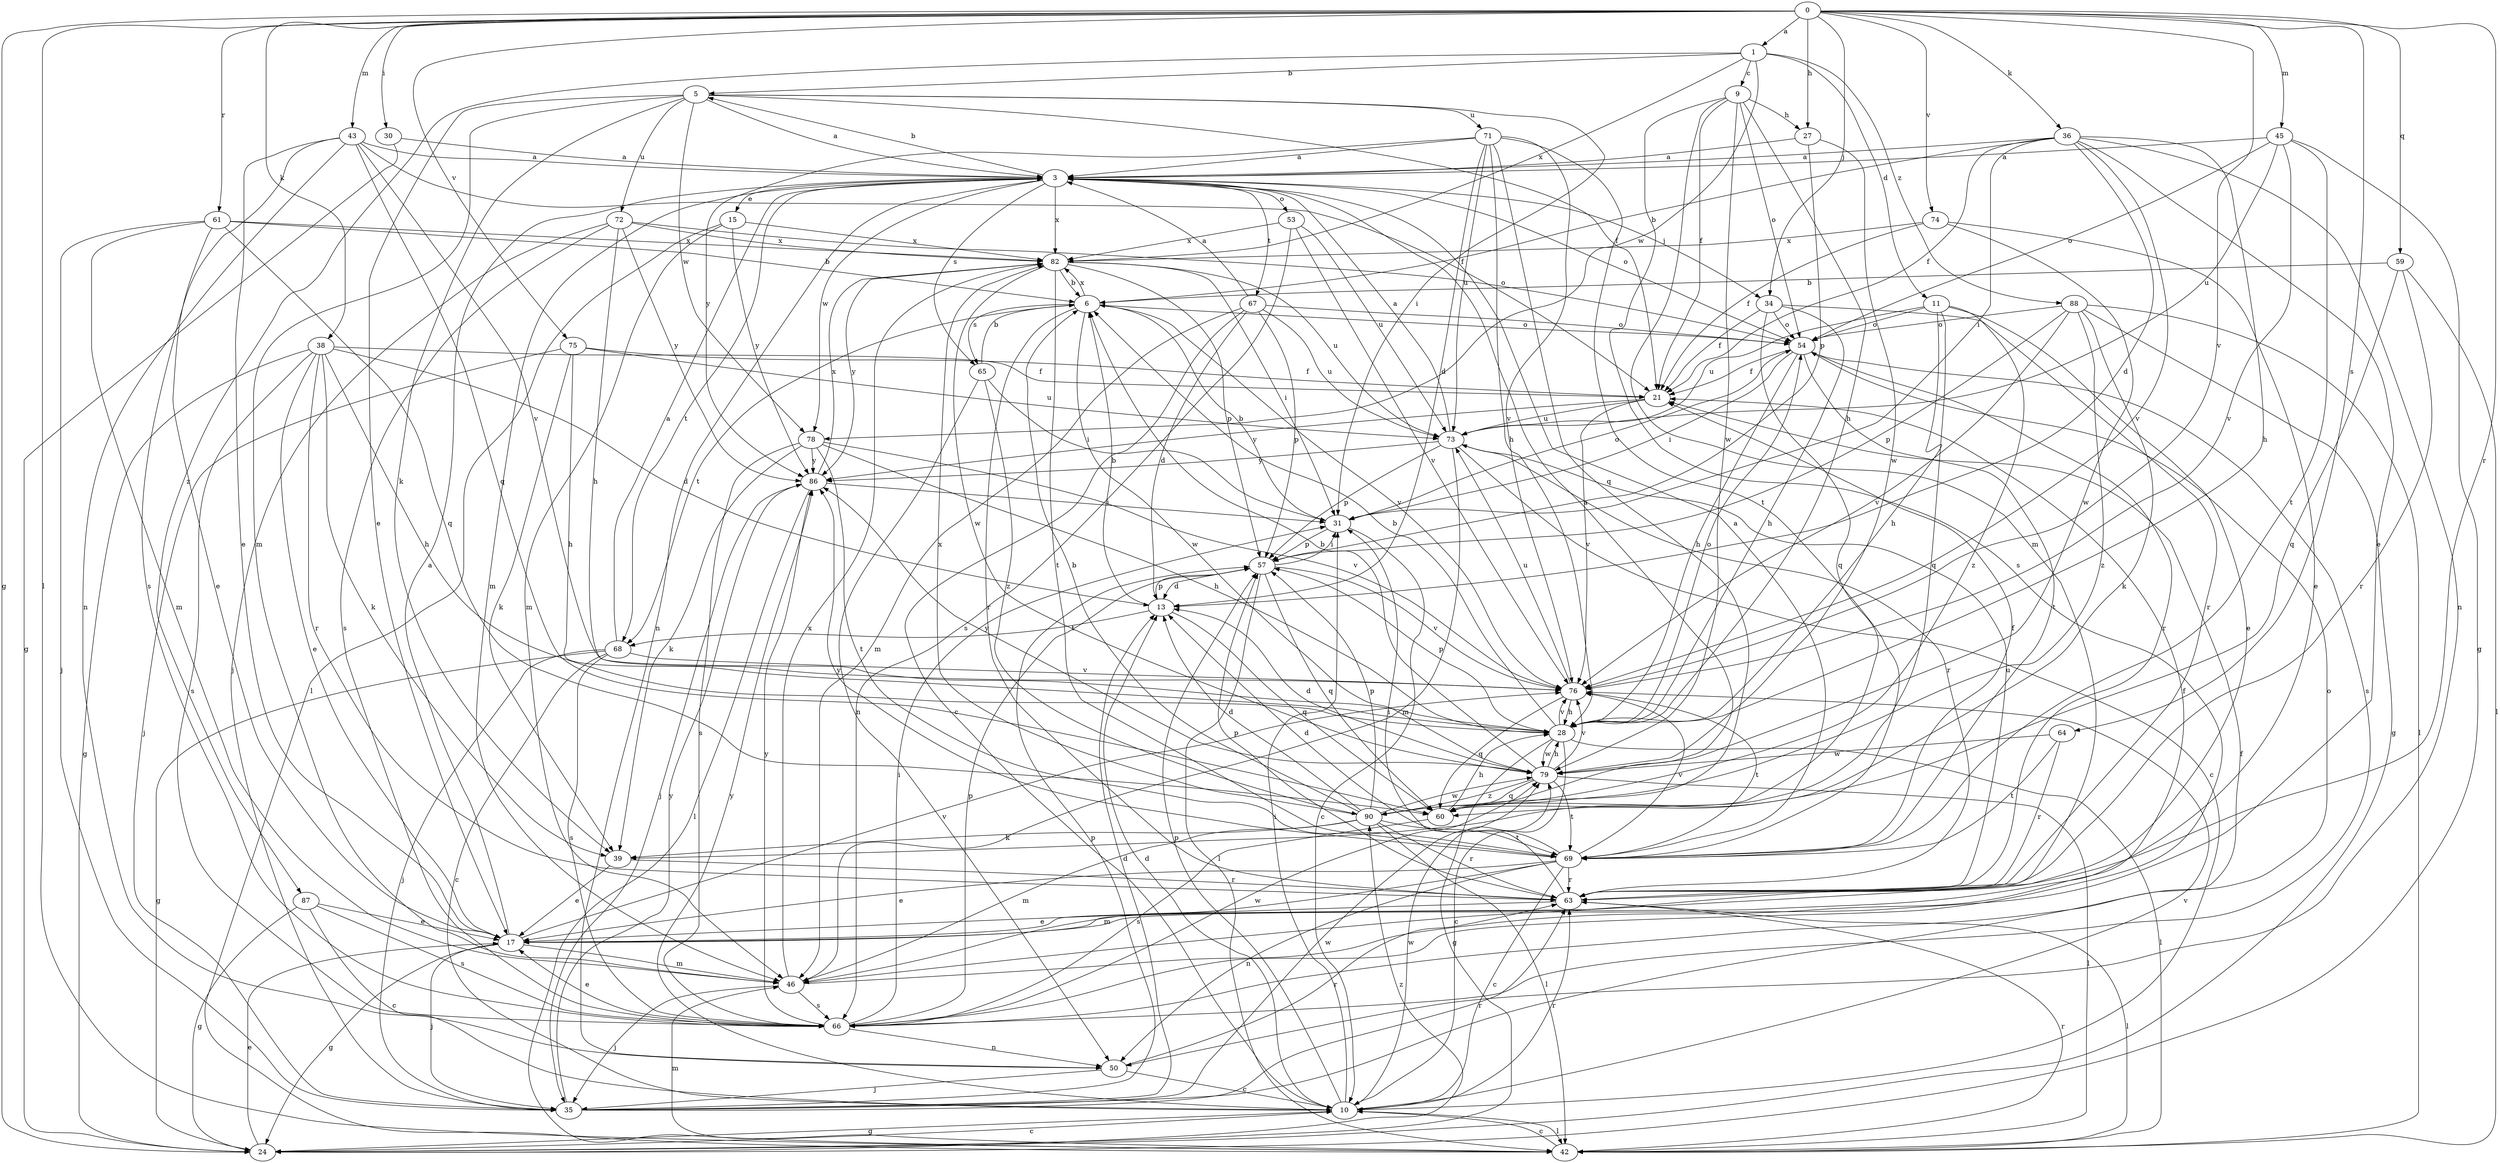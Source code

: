 strict digraph  {
0;
1;
3;
5;
6;
9;
10;
11;
13;
15;
17;
21;
24;
27;
28;
30;
31;
34;
35;
36;
38;
39;
42;
43;
45;
46;
50;
53;
54;
57;
59;
60;
61;
63;
64;
65;
66;
67;
68;
69;
71;
72;
73;
74;
75;
76;
78;
79;
82;
86;
87;
88;
90;
0 -> 1  [label=a];
0 -> 24  [label=g];
0 -> 27  [label=h];
0 -> 30  [label=i];
0 -> 34  [label=j];
0 -> 36  [label=k];
0 -> 38  [label=k];
0 -> 42  [label=l];
0 -> 43  [label=m];
0 -> 45  [label=m];
0 -> 59  [label=q];
0 -> 61  [label=r];
0 -> 63  [label=r];
0 -> 64  [label=s];
0 -> 74  [label=v];
0 -> 75  [label=v];
0 -> 76  [label=v];
1 -> 5  [label=b];
1 -> 9  [label=c];
1 -> 11  [label=d];
1 -> 78  [label=w];
1 -> 82  [label=x];
1 -> 87  [label=z];
1 -> 88  [label=z];
3 -> 5  [label=b];
3 -> 15  [label=e];
3 -> 34  [label=j];
3 -> 46  [label=m];
3 -> 50  [label=n];
3 -> 53  [label=o];
3 -> 54  [label=o];
3 -> 65  [label=s];
3 -> 67  [label=t];
3 -> 68  [label=t];
3 -> 78  [label=w];
3 -> 82  [label=x];
5 -> 3  [label=a];
5 -> 17  [label=e];
5 -> 21  [label=f];
5 -> 31  [label=i];
5 -> 39  [label=k];
5 -> 46  [label=m];
5 -> 71  [label=u];
5 -> 72  [label=u];
5 -> 78  [label=w];
6 -> 54  [label=o];
6 -> 63  [label=r];
6 -> 65  [label=s];
6 -> 68  [label=t];
6 -> 76  [label=v];
6 -> 79  [label=w];
6 -> 82  [label=x];
9 -> 21  [label=f];
9 -> 27  [label=h];
9 -> 28  [label=h];
9 -> 46  [label=m];
9 -> 54  [label=o];
9 -> 66  [label=s];
9 -> 79  [label=w];
10 -> 13  [label=d];
10 -> 24  [label=g];
10 -> 31  [label=i];
10 -> 42  [label=l];
10 -> 57  [label=p];
10 -> 63  [label=r];
10 -> 76  [label=v];
10 -> 79  [label=w];
10 -> 86  [label=y];
11 -> 17  [label=e];
11 -> 28  [label=h];
11 -> 54  [label=o];
11 -> 60  [label=q];
11 -> 73  [label=u];
11 -> 90  [label=z];
13 -> 6  [label=b];
13 -> 57  [label=p];
13 -> 60  [label=q];
13 -> 68  [label=t];
15 -> 42  [label=l];
15 -> 46  [label=m];
15 -> 82  [label=x];
15 -> 86  [label=y];
17 -> 3  [label=a];
17 -> 24  [label=g];
17 -> 35  [label=j];
17 -> 46  [label=m];
17 -> 76  [label=v];
21 -> 73  [label=u];
21 -> 76  [label=v];
21 -> 86  [label=y];
24 -> 10  [label=c];
24 -> 17  [label=e];
24 -> 90  [label=z];
27 -> 3  [label=a];
27 -> 57  [label=p];
27 -> 79  [label=w];
28 -> 6  [label=b];
28 -> 10  [label=c];
28 -> 24  [label=g];
28 -> 42  [label=l];
28 -> 54  [label=o];
28 -> 57  [label=p];
28 -> 76  [label=v];
28 -> 79  [label=w];
30 -> 3  [label=a];
30 -> 24  [label=g];
31 -> 6  [label=b];
31 -> 10  [label=c];
31 -> 54  [label=o];
31 -> 57  [label=p];
34 -> 21  [label=f];
34 -> 28  [label=h];
34 -> 54  [label=o];
34 -> 60  [label=q];
34 -> 63  [label=r];
35 -> 13  [label=d];
35 -> 21  [label=f];
35 -> 57  [label=p];
35 -> 63  [label=r];
35 -> 79  [label=w];
35 -> 86  [label=y];
36 -> 3  [label=a];
36 -> 6  [label=b];
36 -> 13  [label=d];
36 -> 17  [label=e];
36 -> 21  [label=f];
36 -> 28  [label=h];
36 -> 31  [label=i];
36 -> 50  [label=n];
36 -> 76  [label=v];
38 -> 13  [label=d];
38 -> 17  [label=e];
38 -> 21  [label=f];
38 -> 24  [label=g];
38 -> 28  [label=h];
38 -> 39  [label=k];
38 -> 63  [label=r];
38 -> 66  [label=s];
39 -> 17  [label=e];
39 -> 63  [label=r];
42 -> 10  [label=c];
42 -> 46  [label=m];
42 -> 63  [label=r];
43 -> 3  [label=a];
43 -> 17  [label=e];
43 -> 21  [label=f];
43 -> 50  [label=n];
43 -> 60  [label=q];
43 -> 66  [label=s];
43 -> 76  [label=v];
45 -> 3  [label=a];
45 -> 24  [label=g];
45 -> 54  [label=o];
45 -> 69  [label=t];
45 -> 73  [label=u];
45 -> 76  [label=v];
46 -> 21  [label=f];
46 -> 35  [label=j];
46 -> 66  [label=s];
46 -> 82  [label=x];
50 -> 10  [label=c];
50 -> 35  [label=j];
50 -> 63  [label=r];
53 -> 66  [label=s];
53 -> 73  [label=u];
53 -> 76  [label=v];
53 -> 82  [label=x];
54 -> 21  [label=f];
54 -> 28  [label=h];
54 -> 31  [label=i];
54 -> 63  [label=r];
54 -> 66  [label=s];
54 -> 69  [label=t];
57 -> 13  [label=d];
57 -> 31  [label=i];
57 -> 42  [label=l];
57 -> 60  [label=q];
57 -> 76  [label=v];
59 -> 6  [label=b];
59 -> 42  [label=l];
59 -> 60  [label=q];
59 -> 63  [label=r];
60 -> 28  [label=h];
60 -> 66  [label=s];
61 -> 6  [label=b];
61 -> 17  [label=e];
61 -> 35  [label=j];
61 -> 46  [label=m];
61 -> 60  [label=q];
61 -> 82  [label=x];
63 -> 17  [label=e];
63 -> 31  [label=i];
63 -> 42  [label=l];
63 -> 57  [label=p];
63 -> 73  [label=u];
64 -> 63  [label=r];
64 -> 69  [label=t];
64 -> 79  [label=w];
65 -> 6  [label=b];
65 -> 31  [label=i];
65 -> 50  [label=n];
65 -> 90  [label=z];
66 -> 17  [label=e];
66 -> 31  [label=i];
66 -> 50  [label=n];
66 -> 54  [label=o];
66 -> 57  [label=p];
66 -> 79  [label=w];
66 -> 86  [label=y];
67 -> 3  [label=a];
67 -> 10  [label=c];
67 -> 13  [label=d];
67 -> 46  [label=m];
67 -> 54  [label=o];
67 -> 57  [label=p];
67 -> 73  [label=u];
68 -> 3  [label=a];
68 -> 10  [label=c];
68 -> 24  [label=g];
68 -> 35  [label=j];
68 -> 66  [label=s];
68 -> 76  [label=v];
69 -> 3  [label=a];
69 -> 10  [label=c];
69 -> 13  [label=d];
69 -> 17  [label=e];
69 -> 21  [label=f];
69 -> 46  [label=m];
69 -> 50  [label=n];
69 -> 63  [label=r];
69 -> 76  [label=v];
69 -> 86  [label=y];
71 -> 3  [label=a];
71 -> 13  [label=d];
71 -> 28  [label=h];
71 -> 60  [label=q];
71 -> 69  [label=t];
71 -> 73  [label=u];
71 -> 76  [label=v];
71 -> 86  [label=y];
72 -> 28  [label=h];
72 -> 35  [label=j];
72 -> 54  [label=o];
72 -> 66  [label=s];
72 -> 82  [label=x];
72 -> 86  [label=y];
73 -> 3  [label=a];
73 -> 10  [label=c];
73 -> 46  [label=m];
73 -> 57  [label=p];
73 -> 63  [label=r];
73 -> 86  [label=y];
74 -> 17  [label=e];
74 -> 21  [label=f];
74 -> 79  [label=w];
74 -> 82  [label=x];
75 -> 21  [label=f];
75 -> 28  [label=h];
75 -> 35  [label=j];
75 -> 39  [label=k];
75 -> 73  [label=u];
76 -> 28  [label=h];
76 -> 60  [label=q];
76 -> 69  [label=t];
76 -> 73  [label=u];
78 -> 28  [label=h];
78 -> 39  [label=k];
78 -> 66  [label=s];
78 -> 69  [label=t];
78 -> 76  [label=v];
78 -> 86  [label=y];
79 -> 6  [label=b];
79 -> 13  [label=d];
79 -> 28  [label=h];
79 -> 42  [label=l];
79 -> 60  [label=q];
79 -> 69  [label=t];
79 -> 76  [label=v];
79 -> 86  [label=y];
79 -> 90  [label=z];
82 -> 6  [label=b];
82 -> 31  [label=i];
82 -> 57  [label=p];
82 -> 69  [label=t];
82 -> 73  [label=u];
82 -> 79  [label=w];
82 -> 86  [label=y];
86 -> 31  [label=i];
86 -> 35  [label=j];
86 -> 42  [label=l];
86 -> 82  [label=x];
87 -> 10  [label=c];
87 -> 17  [label=e];
87 -> 24  [label=g];
87 -> 66  [label=s];
88 -> 24  [label=g];
88 -> 39  [label=k];
88 -> 42  [label=l];
88 -> 54  [label=o];
88 -> 57  [label=p];
88 -> 76  [label=v];
88 -> 90  [label=z];
90 -> 3  [label=a];
90 -> 6  [label=b];
90 -> 13  [label=d];
90 -> 39  [label=k];
90 -> 42  [label=l];
90 -> 46  [label=m];
90 -> 57  [label=p];
90 -> 63  [label=r];
90 -> 69  [label=t];
90 -> 79  [label=w];
90 -> 82  [label=x];
}
